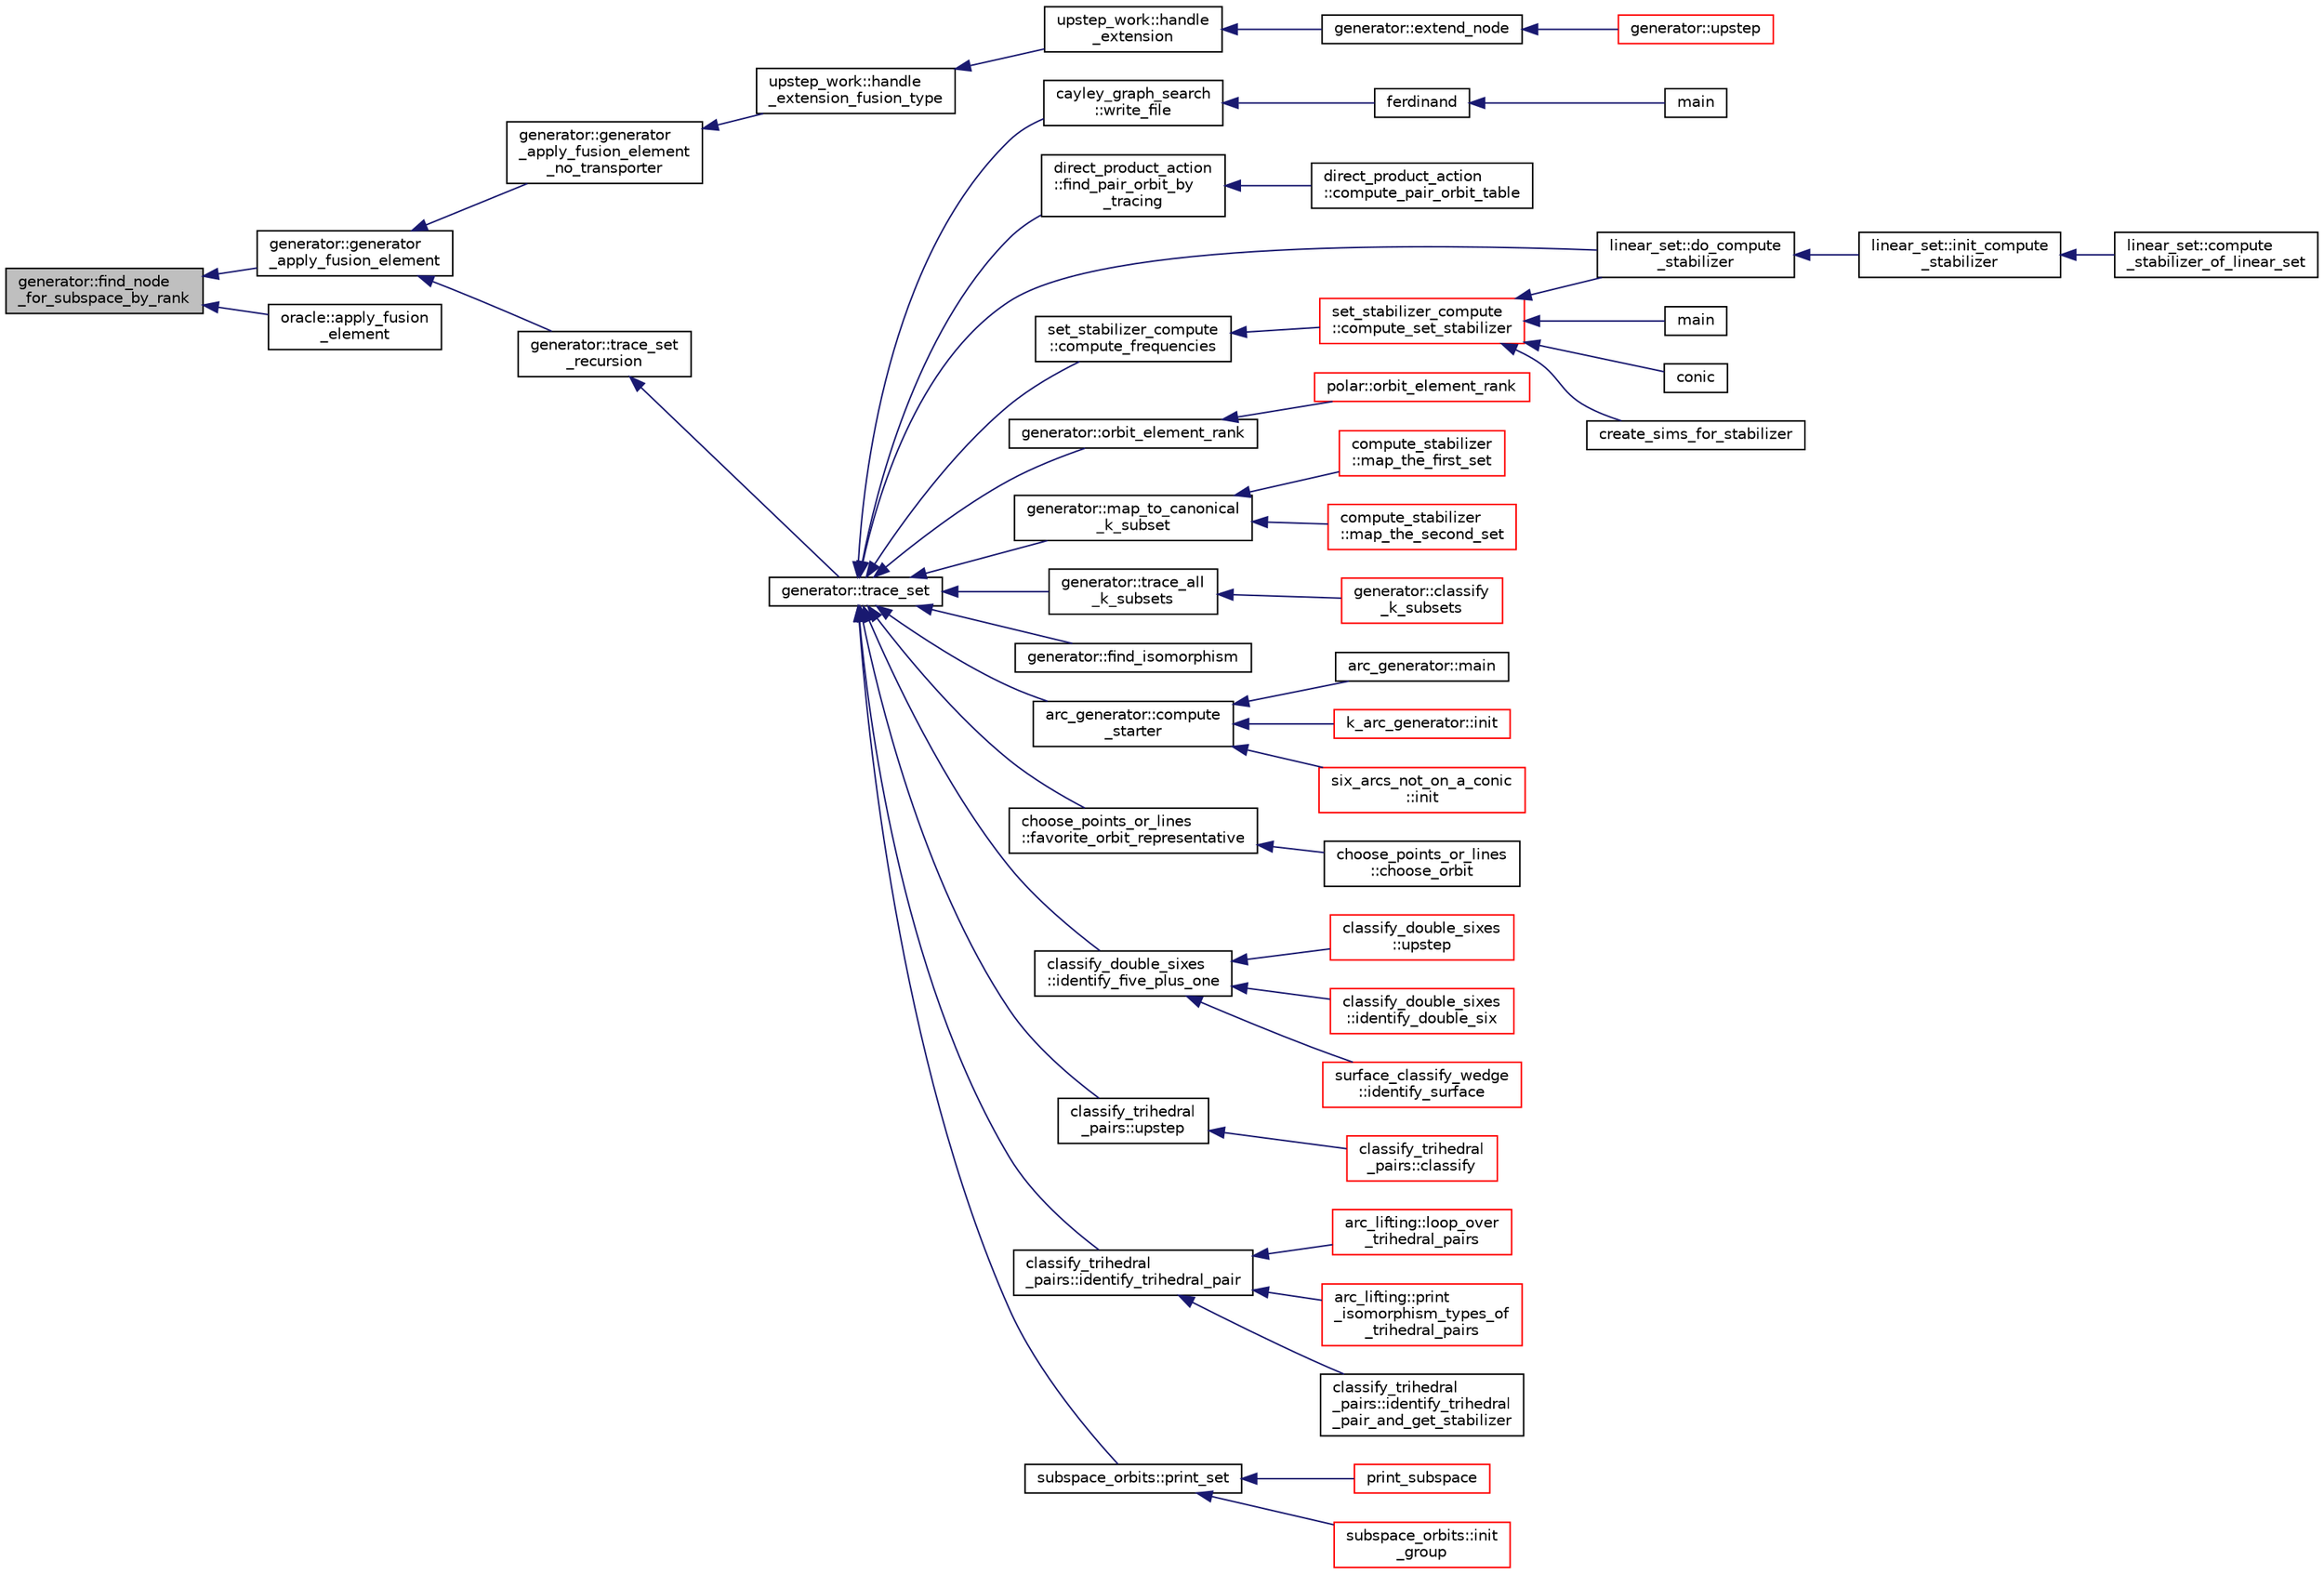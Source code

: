 digraph "generator::find_node_for_subspace_by_rank"
{
  edge [fontname="Helvetica",fontsize="10",labelfontname="Helvetica",labelfontsize="10"];
  node [fontname="Helvetica",fontsize="10",shape=record];
  rankdir="LR";
  Node7955 [label="generator::find_node\l_for_subspace_by_rank",height=0.2,width=0.4,color="black", fillcolor="grey75", style="filled", fontcolor="black"];
  Node7955 -> Node7956 [dir="back",color="midnightblue",fontsize="10",style="solid",fontname="Helvetica"];
  Node7956 [label="generator::generator\l_apply_fusion_element",height=0.2,width=0.4,color="black", fillcolor="white", style="filled",URL="$d7/d73/classgenerator.html#a5e555672da45c6fbc2c5b2d2aa9bb537"];
  Node7956 -> Node7957 [dir="back",color="midnightblue",fontsize="10",style="solid",fontname="Helvetica"];
  Node7957 [label="generator::generator\l_apply_fusion_element\l_no_transporter",height=0.2,width=0.4,color="black", fillcolor="white", style="filled",URL="$d7/d73/classgenerator.html#af24208532adef9662cb46fbb57daa0f5"];
  Node7957 -> Node7958 [dir="back",color="midnightblue",fontsize="10",style="solid",fontname="Helvetica"];
  Node7958 [label="upstep_work::handle\l_extension_fusion_type",height=0.2,width=0.4,color="black", fillcolor="white", style="filled",URL="$d2/dd6/classupstep__work.html#a36d44fd802b8b56c9ae1d64485e5f396"];
  Node7958 -> Node7959 [dir="back",color="midnightblue",fontsize="10",style="solid",fontname="Helvetica"];
  Node7959 [label="upstep_work::handle\l_extension",height=0.2,width=0.4,color="black", fillcolor="white", style="filled",URL="$d2/dd6/classupstep__work.html#ad8ba22a74e9884f92e11340b24e6a6d6"];
  Node7959 -> Node7960 [dir="back",color="midnightblue",fontsize="10",style="solid",fontname="Helvetica"];
  Node7960 [label="generator::extend_node",height=0.2,width=0.4,color="black", fillcolor="white", style="filled",URL="$d7/d73/classgenerator.html#ac71fa071cf218f54cdd9306a541744ae"];
  Node7960 -> Node7961 [dir="back",color="midnightblue",fontsize="10",style="solid",fontname="Helvetica"];
  Node7961 [label="generator::upstep",height=0.2,width=0.4,color="red", fillcolor="white", style="filled",URL="$d7/d73/classgenerator.html#ae0f2cebdabc821837f633656d7b0fdfe"];
  Node7956 -> Node8030 [dir="back",color="midnightblue",fontsize="10",style="solid",fontname="Helvetica"];
  Node8030 [label="generator::trace_set\l_recursion",height=0.2,width=0.4,color="black", fillcolor="white", style="filled",URL="$d7/d73/classgenerator.html#aede118133e199ff6a1a381c7da8366b4"];
  Node8030 -> Node8031 [dir="back",color="midnightblue",fontsize="10",style="solid",fontname="Helvetica"];
  Node8031 [label="generator::trace_set",height=0.2,width=0.4,color="black", fillcolor="white", style="filled",URL="$d7/d73/classgenerator.html#ae34b55cbb999d9b2aa9dacc8748de0b2"];
  Node8031 -> Node8032 [dir="back",color="midnightblue",fontsize="10",style="solid",fontname="Helvetica"];
  Node8032 [label="cayley_graph_search\l::write_file",height=0.2,width=0.4,color="black", fillcolor="white", style="filled",URL="$de/dae/classcayley__graph__search.html#a428879782c317f9a4f9524ea5d16072b"];
  Node8032 -> Node7986 [dir="back",color="midnightblue",fontsize="10",style="solid",fontname="Helvetica"];
  Node7986 [label="ferdinand",height=0.2,width=0.4,color="black", fillcolor="white", style="filled",URL="$da/df3/ferdinand_8_c.html#a322b57727d23cf5a0932f11c30ea18d9"];
  Node7986 -> Node7987 [dir="back",color="midnightblue",fontsize="10",style="solid",fontname="Helvetica"];
  Node7987 [label="main",height=0.2,width=0.4,color="black", fillcolor="white", style="filled",URL="$da/df3/ferdinand_8_c.html#a3c04138a5bfe5d72780bb7e82a18e627"];
  Node8031 -> Node8033 [dir="back",color="midnightblue",fontsize="10",style="solid",fontname="Helvetica"];
  Node8033 [label="direct_product_action\l::find_pair_orbit_by\l_tracing",height=0.2,width=0.4,color="black", fillcolor="white", style="filled",URL="$d3/d78/classdirect__product__action.html#a3be00d7f58784ee6afd8c932fa5b7ecb"];
  Node8033 -> Node8034 [dir="back",color="midnightblue",fontsize="10",style="solid",fontname="Helvetica"];
  Node8034 [label="direct_product_action\l::compute_pair_orbit_table",height=0.2,width=0.4,color="black", fillcolor="white", style="filled",URL="$d3/d78/classdirect__product__action.html#a063c1776ec314fa1667db88a19cc7878"];
  Node8031 -> Node7966 [dir="back",color="midnightblue",fontsize="10",style="solid",fontname="Helvetica"];
  Node7966 [label="linear_set::do_compute\l_stabilizer",height=0.2,width=0.4,color="black", fillcolor="white", style="filled",URL="$dd/d86/classlinear__set.html#ae8f58ded28fb5370f4459cca42b7463b"];
  Node7966 -> Node7967 [dir="back",color="midnightblue",fontsize="10",style="solid",fontname="Helvetica"];
  Node7967 [label="linear_set::init_compute\l_stabilizer",height=0.2,width=0.4,color="black", fillcolor="white", style="filled",URL="$dd/d86/classlinear__set.html#a0cc3eaec1896fdc977b62e94623b055b"];
  Node7967 -> Node7968 [dir="back",color="midnightblue",fontsize="10",style="solid",fontname="Helvetica"];
  Node7968 [label="linear_set::compute\l_stabilizer_of_linear_set",height=0.2,width=0.4,color="black", fillcolor="white", style="filled",URL="$dd/d86/classlinear__set.html#a098a133edfbaae0fd347a69c50bdbee2"];
  Node8031 -> Node8035 [dir="back",color="midnightblue",fontsize="10",style="solid",fontname="Helvetica"];
  Node8035 [label="set_stabilizer_compute\l::compute_frequencies",height=0.2,width=0.4,color="black", fillcolor="white", style="filled",URL="$d8/dc6/classset__stabilizer__compute.html#a459b73693d4f42700e03475f378c7e55"];
  Node8035 -> Node7963 [dir="back",color="midnightblue",fontsize="10",style="solid",fontname="Helvetica"];
  Node7963 [label="set_stabilizer_compute\l::compute_set_stabilizer",height=0.2,width=0.4,color="red", fillcolor="white", style="filled",URL="$d8/dc6/classset__stabilizer__compute.html#ad4f92074322e98c7cd0ed5d4f8486b76"];
  Node7963 -> Node7964 [dir="back",color="midnightblue",fontsize="10",style="solid",fontname="Helvetica"];
  Node7964 [label="main",height=0.2,width=0.4,color="black", fillcolor="white", style="filled",URL="$db/d67/test__hyperoval_8_c.html#a3c04138a5bfe5d72780bb7e82a18e627"];
  Node7963 -> Node7965 [dir="back",color="midnightblue",fontsize="10",style="solid",fontname="Helvetica"];
  Node7965 [label="conic",height=0.2,width=0.4,color="black", fillcolor="white", style="filled",URL="$d4/de8/conic_8_c.html#a96def9474b981a9d5831a9b48d85d652"];
  Node7963 -> Node7966 [dir="back",color="midnightblue",fontsize="10",style="solid",fontname="Helvetica"];
  Node7963 -> Node7969 [dir="back",color="midnightblue",fontsize="10",style="solid",fontname="Helvetica"];
  Node7969 [label="create_sims_for_stabilizer",height=0.2,width=0.4,color="black", fillcolor="white", style="filled",URL="$d0/d76/tl__algebra__and__number__theory_8h.html#af2c67d225072549409be710ac3cd30f8"];
  Node8031 -> Node8036 [dir="back",color="midnightblue",fontsize="10",style="solid",fontname="Helvetica"];
  Node8036 [label="generator::orbit_element_rank",height=0.2,width=0.4,color="black", fillcolor="white", style="filled",URL="$d7/d73/classgenerator.html#a98e10a923dffa737fdb6ebc703d53fae"];
  Node8036 -> Node8037 [dir="back",color="midnightblue",fontsize="10",style="solid",fontname="Helvetica"];
  Node8037 [label="polar::orbit_element_rank",height=0.2,width=0.4,color="red", fillcolor="white", style="filled",URL="$da/d1c/classpolar.html#a70551ff23175b280b66bce27fe200275"];
  Node8031 -> Node8039 [dir="back",color="midnightblue",fontsize="10",style="solid",fontname="Helvetica"];
  Node8039 [label="generator::map_to_canonical\l_k_subset",height=0.2,width=0.4,color="black", fillcolor="white", style="filled",URL="$d7/d73/classgenerator.html#acb86c3093119ba960ff942427d86f4e6"];
  Node8039 -> Node8040 [dir="back",color="midnightblue",fontsize="10",style="solid",fontname="Helvetica"];
  Node8040 [label="compute_stabilizer\l::map_the_first_set",height=0.2,width=0.4,color="red", fillcolor="white", style="filled",URL="$d8/d30/classcompute__stabilizer.html#aa6e4fadcc19cb8277fadb010f945f169"];
  Node8039 -> Node8044 [dir="back",color="midnightblue",fontsize="10",style="solid",fontname="Helvetica"];
  Node8044 [label="compute_stabilizer\l::map_the_second_set",height=0.2,width=0.4,color="red", fillcolor="white", style="filled",URL="$d8/d30/classcompute__stabilizer.html#adb48cb6be62614928c8a54f06ccb243d"];
  Node8031 -> Node8047 [dir="back",color="midnightblue",fontsize="10",style="solid",fontname="Helvetica"];
  Node8047 [label="generator::trace_all\l_k_subsets",height=0.2,width=0.4,color="black", fillcolor="white", style="filled",URL="$d7/d73/classgenerator.html#a1fd0b36d851eb2d4e9042b8a25b951c0"];
  Node8047 -> Node8048 [dir="back",color="midnightblue",fontsize="10",style="solid",fontname="Helvetica"];
  Node8048 [label="generator::classify\l_k_subsets",height=0.2,width=0.4,color="red", fillcolor="white", style="filled",URL="$d7/d73/classgenerator.html#ace87c54ea0877c8b4381c124fa0daf80"];
  Node8031 -> Node8050 [dir="back",color="midnightblue",fontsize="10",style="solid",fontname="Helvetica"];
  Node8050 [label="generator::find_isomorphism",height=0.2,width=0.4,color="black", fillcolor="white", style="filled",URL="$d7/d73/classgenerator.html#a12bc0e823d0faf0e38e7b28d279339ac"];
  Node8031 -> Node8013 [dir="back",color="midnightblue",fontsize="10",style="solid",fontname="Helvetica"];
  Node8013 [label="arc_generator::compute\l_starter",height=0.2,width=0.4,color="black", fillcolor="white", style="filled",URL="$d4/d21/classarc__generator.html#aad1dcec3a1c302e743d574bd1ac857d9"];
  Node8013 -> Node8012 [dir="back",color="midnightblue",fontsize="10",style="solid",fontname="Helvetica"];
  Node8012 [label="arc_generator::main",height=0.2,width=0.4,color="black", fillcolor="white", style="filled",URL="$d4/d21/classarc__generator.html#ad80140b51b165dad1fe6ab232be7829a"];
  Node8013 -> Node8014 [dir="back",color="midnightblue",fontsize="10",style="solid",fontname="Helvetica"];
  Node8014 [label="k_arc_generator::init",height=0.2,width=0.4,color="red", fillcolor="white", style="filled",URL="$d6/dd8/classk__arc__generator.html#a6036d9f52ede9f8ca681505626b5361d"];
  Node8013 -> Node8016 [dir="back",color="midnightblue",fontsize="10",style="solid",fontname="Helvetica"];
  Node8016 [label="six_arcs_not_on_a_conic\l::init",height=0.2,width=0.4,color="red", fillcolor="white", style="filled",URL="$d8/de6/classsix__arcs__not__on__a__conic.html#a7a4d5cf8a098488729934cfa8a70944a"];
  Node8031 -> Node8051 [dir="back",color="midnightblue",fontsize="10",style="solid",fontname="Helvetica"];
  Node8051 [label="choose_points_or_lines\l::favorite_orbit_representative",height=0.2,width=0.4,color="black", fillcolor="white", style="filled",URL="$d6/d75/classchoose__points__or__lines.html#ae2f603d9869c63a6ede08afc8e2da234"];
  Node8051 -> Node8052 [dir="back",color="midnightblue",fontsize="10",style="solid",fontname="Helvetica"];
  Node8052 [label="choose_points_or_lines\l::choose_orbit",height=0.2,width=0.4,color="black", fillcolor="white", style="filled",URL="$d6/d75/classchoose__points__or__lines.html#a17def7dc2b9407b483d887fb24fab74d"];
  Node8031 -> Node8053 [dir="back",color="midnightblue",fontsize="10",style="solid",fontname="Helvetica"];
  Node8053 [label="classify_double_sixes\l::identify_five_plus_one",height=0.2,width=0.4,color="black", fillcolor="white", style="filled",URL="$dd/d23/classclassify__double__sixes.html#aa78728c03ff9c37c26413c3d1ebac85a"];
  Node8053 -> Node8054 [dir="back",color="midnightblue",fontsize="10",style="solid",fontname="Helvetica"];
  Node8054 [label="classify_double_sixes\l::upstep",height=0.2,width=0.4,color="red", fillcolor="white", style="filled",URL="$dd/d23/classclassify__double__sixes.html#af69579aea0c34504ccfe37a4f9d992ef"];
  Node8053 -> Node8056 [dir="back",color="midnightblue",fontsize="10",style="solid",fontname="Helvetica"];
  Node8056 [label="classify_double_sixes\l::identify_double_six",height=0.2,width=0.4,color="red", fillcolor="white", style="filled",URL="$dd/d23/classclassify__double__sixes.html#a2f207ab7c9032711e982d16ff3ff753f"];
  Node8053 -> Node8059 [dir="back",color="midnightblue",fontsize="10",style="solid",fontname="Helvetica"];
  Node8059 [label="surface_classify_wedge\l::identify_surface",height=0.2,width=0.4,color="red", fillcolor="white", style="filled",URL="$d7/d5c/classsurface__classify__wedge.html#a0ee820a0324434792bd5362b4606de80"];
  Node8031 -> Node8061 [dir="back",color="midnightblue",fontsize="10",style="solid",fontname="Helvetica"];
  Node8061 [label="classify_trihedral\l_pairs::upstep",height=0.2,width=0.4,color="black", fillcolor="white", style="filled",URL="$d1/d21/classclassify__trihedral__pairs.html#a4134a82fca1d3962311921731ce001eb"];
  Node8061 -> Node7996 [dir="back",color="midnightblue",fontsize="10",style="solid",fontname="Helvetica"];
  Node7996 [label="classify_trihedral\l_pairs::classify",height=0.2,width=0.4,color="red", fillcolor="white", style="filled",URL="$d1/d21/classclassify__trihedral__pairs.html#a134e4c3042163c24bf57050f26e364e1"];
  Node8031 -> Node8062 [dir="back",color="midnightblue",fontsize="10",style="solid",fontname="Helvetica"];
  Node8062 [label="classify_trihedral\l_pairs::identify_trihedral_pair",height=0.2,width=0.4,color="black", fillcolor="white", style="filled",URL="$d1/d21/classclassify__trihedral__pairs.html#a1a85f616b5043da9f7e585868b0d191d"];
  Node8062 -> Node8063 [dir="back",color="midnightblue",fontsize="10",style="solid",fontname="Helvetica"];
  Node8063 [label="arc_lifting::loop_over\l_trihedral_pairs",height=0.2,width=0.4,color="red", fillcolor="white", style="filled",URL="$dc/db7/classarc__lifting.html#a30126f5ed4126d604c191aa4d1f7505a"];
  Node8062 -> Node8067 [dir="back",color="midnightblue",fontsize="10",style="solid",fontname="Helvetica"];
  Node8067 [label="arc_lifting::print\l_isomorphism_types_of\l_trihedral_pairs",height=0.2,width=0.4,color="red", fillcolor="white", style="filled",URL="$dc/db7/classarc__lifting.html#ac2ea90f2acf97c870a7f46f7b125b8b7"];
  Node8062 -> Node8069 [dir="back",color="midnightblue",fontsize="10",style="solid",fontname="Helvetica"];
  Node8069 [label="classify_trihedral\l_pairs::identify_trihedral\l_pair_and_get_stabilizer",height=0.2,width=0.4,color="black", fillcolor="white", style="filled",URL="$d1/d21/classclassify__trihedral__pairs.html#a433489bad83d619b71a688e6a03a3210"];
  Node8031 -> Node8070 [dir="back",color="midnightblue",fontsize="10",style="solid",fontname="Helvetica"];
  Node8070 [label="subspace_orbits::print_set",height=0.2,width=0.4,color="black", fillcolor="white", style="filled",URL="$d2/d9f/classsubspace__orbits.html#a25e7fad26b5e83ab2464bcfeb50572aa"];
  Node8070 -> Node8071 [dir="back",color="midnightblue",fontsize="10",style="solid",fontname="Helvetica"];
  Node8071 [label="print_subspace",height=0.2,width=0.4,color="red", fillcolor="white", style="filled",URL="$da/dd5/subspace__orbits__main_8_c.html#ae58f518aaf4590347ebdd0af5d3a3ffa"];
  Node8070 -> Node8072 [dir="back",color="midnightblue",fontsize="10",style="solid",fontname="Helvetica"];
  Node8072 [label="subspace_orbits::init\l_group",height=0.2,width=0.4,color="red", fillcolor="white", style="filled",URL="$d2/d9f/classsubspace__orbits.html#ad7dfe4f51cd3eea6ccfd5318e23d36c3"];
  Node7955 -> Node8074 [dir="back",color="midnightblue",fontsize="10",style="solid",fontname="Helvetica"];
  Node8074 [label="oracle::apply_fusion\l_element",height=0.2,width=0.4,color="black", fillcolor="white", style="filled",URL="$d7/da7/classoracle.html#a934dc7bfa4c5ad2086ce7c63de5ba536"];
}
